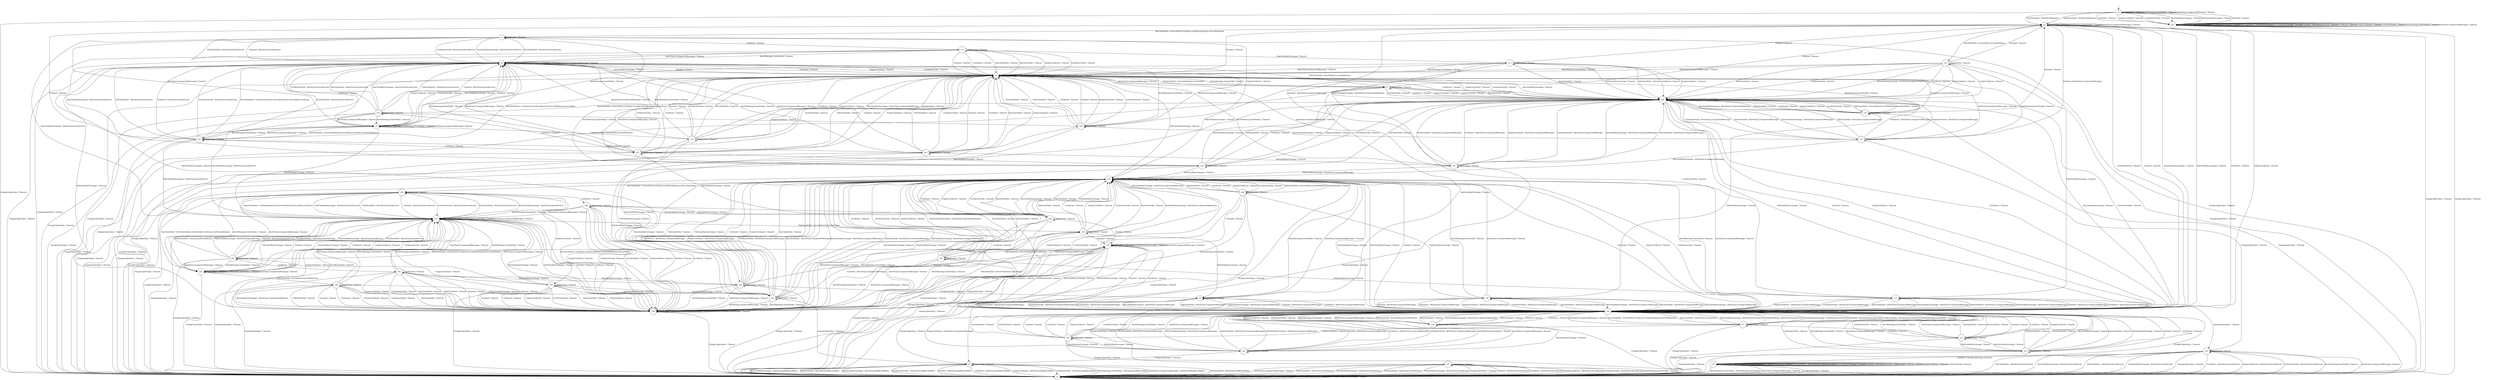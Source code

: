 digraph g {
__start0 [label="" shape="none"];

	s0 [shape="circle" label="s0"];
	s1 [shape="circle" label="s1"];
	s2 [shape="circle" label="s2"];
	s3 [shape="circle" label="s3"];
	s4 [shape="circle" label="s4"];
	s5 [shape="circle" label="s5"];
	s6 [shape="circle" label="s6"];
	s7 [shape="circle" label="s7"];
	s8 [shape="circle" label="s8"];
	s9 [shape="circle" label="s9"];
	s10 [shape="circle" label="s10"];
	s11 [shape="circle" label="s11"];
	s12 [shape="circle" label="s12"];
	s13 [shape="circle" label="s13"];
	s14 [shape="circle" label="s14"];
	s15 [shape="circle" label="s15"];
	s16 [shape="circle" label="s16"];
	s17 [shape="circle" label="s17"];
	s18 [shape="circle" label="s18"];
	s19 [shape="circle" label="s19"];
	s20 [shape="circle" label="s20"];
	s21 [shape="circle" label="s21"];
	s22 [shape="circle" label="s22"];
	s23 [shape="circle" label="s23"];
	s24 [shape="circle" label="s24"];
	s25 [shape="circle" label="s25"];
	s26 [shape="circle" label="s26"];
	s27 [shape="circle" label="s27"];
	s28 [shape="circle" label="s28"];
	s29 [shape="circle" label="s29"];
	s30 [shape="circle" label="s30"];
	s31 [shape="circle" label="s31"];
	s32 [shape="circle" label="s32"];
	s33 [shape="circle" label="s33"];
	s34 [shape="circle" label="s34"];
	s35 [shape="circle" label="s35"];
	s36 [shape="circle" label="s36"];
	s37 [shape="circle" label="s37"];
	s38 [shape="circle" label="s38"];
	s39 [shape="circle" label="s39"];
	s40 [shape="circle" label="s40"];
	s41 [shape="circle" label="s41"];
	s42 [shape="circle" label="s42"];
	s43 [shape="circle" label="s43"];
	s44 [shape="circle" label="s44"];
	s45 [shape="circle" label="s45"];
	s46 [shape="circle" label="s46"];
	s47 [shape="circle" label="s47"];
	s48 [shape="circle" label="s48"];
	s49 [shape="circle" label="s49"];
	s50 [shape="circle" label="s50"];
	s51 [shape="circle" label="s51"];
	s52 [shape="circle" label="s52"];
	s53 [shape="circle" label="s53"];
	s0 -> s2 [label="RsaClientHello / HelloVerifyRequest"];
	s0 -> s22 [label="RsaClientKeyExchange / Timeout"];
	s0 -> s2 [label="PskClientHello / HelloVerifyRequest"];
	s0 -> s22 [label="PskClientKeyExchange / Timeout"];
	s0 -> s1 [label="ChangeCipherSpec / Timeout"];
	s0 -> s22 [label="Finished / Timeout"];
	s0 -> s0 [label="Application / Timeout"];
	s0 -> s22 [label="Certificate / Timeout"];
	s0 -> s22 [label="EmptyCertificate / Timeout"];
	s0 -> s22 [label="CertificateVerify / Timeout"];
	s0 -> s0 [label="Alert(Warning,CloseNotify) / Timeout"];
	s0 -> s0 [label="Alert(Fatal,UnexpectedMessage) / Timeout"];
	s1 -> s1 [label="RsaClientHello / Timeout"];
	s1 -> s1 [label="RsaClientKeyExchange / Timeout"];
	s1 -> s1 [label="PskClientHello / Timeout"];
	s1 -> s1 [label="PskClientKeyExchange / Timeout"];
	s1 -> s1 [label="ChangeCipherSpec / Timeout"];
	s1 -> s1 [label="Finished / Timeout"];
	s1 -> s1 [label="Application / Timeout"];
	s1 -> s1 [label="Certificate / Timeout"];
	s1 -> s1 [label="EmptyCertificate / Timeout"];
	s1 -> s1 [label="CertificateVerify / Timeout"];
	s1 -> s1 [label="Alert(Warning,CloseNotify) / Timeout"];
	s1 -> s1 [label="Alert(Fatal,UnexpectedMessage) / Timeout"];
	s2 -> s3 [label="RsaClientHello / ServerHello,Certificate,CertificateRequest,ServerHelloDone"];
	s2 -> s16 [label="RsaClientKeyExchange / Timeout"];
	s2 -> s10 [label="PskClientHello / ServerHello,ServerHelloDone"];
	s2 -> s16 [label="PskClientKeyExchange / Timeout"];
	s2 -> s1 [label="ChangeCipherSpec / Timeout"];
	s2 -> s16 [label="Finished / Timeout"];
	s2 -> s2 [label="Application / Timeout"];
	s2 -> s16 [label="Certificate / Timeout"];
	s2 -> s16 [label="EmptyCertificate / Timeout"];
	s2 -> s16 [label="CertificateVerify / Timeout"];
	s2 -> s2 [label="Alert(Warning,CloseNotify) / Timeout"];
	s2 -> s2 [label="Alert(Fatal,UnexpectedMessage) / Timeout"];
	s3 -> s4 [label="RsaClientHello / Alert(Fatal,DecodeError)"];
	s3 -> s4 [label="RsaClientKeyExchange / Alert(Fatal,DecodeError)"];
	s3 -> s4 [label="PskClientHello / Alert(Fatal,DecodeError)"];
	s3 -> s37 [label="PskClientKeyExchange / Alert(Fatal,DecodeError)"];
	s3 -> s1 [label="ChangeCipherSpec / Timeout"];
	s3 -> s4 [label="Finished / Alert(Fatal,DecodeError)"];
	s3 -> s3 [label="Application / Timeout"];
	s3 -> s12 [label="Certificate / Timeout"];
	s3 -> s26 [label="EmptyCertificate / Timeout"];
	s3 -> s4 [label="CertificateVerify / Alert(Fatal,DecodeError)"];
	s3 -> s5 [label="Alert(Warning,CloseNotify) / Timeout"];
	s3 -> s5 [label="Alert(Fatal,UnexpectedMessage) / Timeout"];
	s4 -> s32 [label="RsaClientHello / CertificateRequest,ServerHelloDone,ServerHello,Certificate"];
	s4 -> s6 [label="RsaClientKeyExchange / Timeout"];
	s4 -> s7 [label="PskClientHello / ServerHello,ServerHelloDone"];
	s4 -> s38 [label="PskClientKeyExchange / Timeout"];
	s4 -> s1 [label="ChangeCipherSpec / Timeout"];
	s4 -> s6 [label="Finished / Timeout"];
	s4 -> s4 [label="Application / Timeout"];
	s4 -> s6 [label="Certificate / Timeout"];
	s4 -> s6 [label="EmptyCertificate / Timeout"];
	s4 -> s6 [label="CertificateVerify / Timeout"];
	s4 -> s4 [label="Alert(Warning,CloseNotify) / Timeout"];
	s4 -> s4 [label="Alert(Fatal,UnexpectedMessage) / Timeout"];
	s5 -> s32 [label="RsaClientHello / ServerHelloDone,ServerHello,Certificate,CertificateRequest"];
	s5 -> s4 [label="RsaClientKeyExchange / Timeout"];
	s5 -> s19 [label="PskClientHello / ServerHello,ServerHelloDone"];
	s5 -> s37 [label="PskClientKeyExchange / Timeout"];
	s5 -> s1 [label="ChangeCipherSpec / Timeout"];
	s5 -> s4 [label="Finished / Timeout"];
	s5 -> s5 [label="Application / Timeout"];
	s5 -> s4 [label="Certificate / Timeout"];
	s5 -> s4 [label="EmptyCertificate / Timeout"];
	s5 -> s4 [label="CertificateVerify / Timeout"];
	s5 -> s5 [label="Alert(Warning,CloseNotify) / Timeout"];
	s5 -> s5 [label="Alert(Fatal,UnexpectedMessage) / Timeout"];
	s6 -> s32 [label="RsaClientHello / Certificate,CertificateRequest,ServerHelloDone,ServerHello"];
	s6 -> s28 [label="RsaClientKeyExchange / Timeout"];
	s6 -> s7 [label="PskClientHello / ServerHelloDone,ServerHello"];
	s6 -> s35 [label="PskClientKeyExchange / Timeout"];
	s6 -> s1 [label="ChangeCipherSpec / Timeout"];
	s6 -> s2 [label="Finished / Timeout"];
	s6 -> s6 [label="Application / Timeout"];
	s6 -> s28 [label="Certificate / Timeout"];
	s6 -> s28 [label="EmptyCertificate / Timeout"];
	s6 -> s28 [label="CertificateVerify / Timeout"];
	s6 -> s6 [label="Alert(Warning,CloseNotify) / Timeout"];
	s6 -> s6 [label="Alert(Fatal,UnexpectedMessage) / Timeout"];
	s7 -> s28 [label="RsaClientHello / Timeout"];
	s7 -> s28 [label="RsaClientKeyExchange / Alert(Fatal,UnknownPskIdentity)"];
	s7 -> s28 [label="PskClientHello / Timeout"];
	s7 -> s8 [label="PskClientKeyExchange / Timeout"];
	s7 -> s1 [label="ChangeCipherSpec / Timeout"];
	s7 -> s2 [label="Finished / Timeout"];
	s7 -> s7 [label="Application / Timeout"];
	s7 -> s28 [label="Certificate / Timeout"];
	s7 -> s28 [label="EmptyCertificate / Timeout"];
	s7 -> s28 [label="CertificateVerify / Timeout"];
	s7 -> s6 [label="Alert(Warning,CloseNotify) / Timeout"];
	s7 -> s6 [label="Alert(Fatal,UnexpectedMessage) / Timeout"];
	s8 -> s16 [label="RsaClientHello / Alert(Fatal,UnexpectedMessage)"];
	s8 -> s16 [label="RsaClientKeyExchange / Alert(Fatal,UnexpectedMessage)"];
	s8 -> s16 [label="PskClientHello / Alert(Fatal,UnexpectedMessage)"];
	s8 -> s16 [label="PskClientKeyExchange / Alert(Fatal,UnexpectedMessage)"];
	s8 -> s9 [label="ChangeCipherSpec / Timeout"];
	s8 -> s16 [label="Finished / Alert(Fatal,UnexpectedMessage)"];
	s8 -> s8 [label="Application / Timeout"];
	s8 -> s16 [label="Certificate / Alert(Fatal,UnexpectedMessage)"];
	s8 -> s16 [label="EmptyCertificate / Alert(Fatal,UnexpectedMessage)"];
	s8 -> s16 [label="CertificateVerify / Alert(Fatal,UnexpectedMessage)"];
	s8 -> s35 [label="Alert(Warning,CloseNotify) / Timeout"];
	s8 -> s35 [label="Alert(Fatal,UnexpectedMessage) / Timeout"];
	s9 -> s1 [label="RsaClientHello / Alert(Fatal,BadRecordMac)"];
	s9 -> s1 [label="RsaClientKeyExchange / Alert(Fatal,BadRecordMac)"];
	s9 -> s1 [label="PskClientHello / Alert(Fatal,BadRecordMac)"];
	s9 -> s1 [label="PskClientKeyExchange / Alert(Fatal,BadRecordMac)"];
	s9 -> s1 [label="ChangeCipherSpec / Alert(Fatal,BadRecordMac)"];
	s9 -> s1 [label="Finished / Alert(Fatal,BadRecordMac)"];
	s9 -> s9 [label="Application / Timeout"];
	s9 -> s1 [label="Certificate / Alert(Fatal,BadRecordMac)"];
	s9 -> s1 [label="EmptyCertificate / Alert(Fatal,BadRecordMac)"];
	s9 -> s1 [label="CertificateVerify / Alert(Fatal,BadRecordMac)"];
	s9 -> s1 [label="Alert(Warning,CloseNotify) / Alert(Fatal,BadRecordMac)"];
	s9 -> s1 [label="Alert(Fatal,UnexpectedMessage) / Alert(Fatal,BadRecordMac)"];
	s10 -> s28 [label="RsaClientHello / Timeout"];
	s10 -> s28 [label="RsaClientKeyExchange / Alert(Fatal,UnknownPskIdentity)"];
	s10 -> s28 [label="PskClientHello / Timeout"];
	s10 -> s11 [label="PskClientKeyExchange / Timeout"];
	s10 -> s1 [label="ChangeCipherSpec / Timeout"];
	s10 -> s2 [label="Finished / Timeout"];
	s10 -> s10 [label="Application / Timeout"];
	s10 -> s28 [label="Certificate / Timeout"];
	s10 -> s28 [label="EmptyCertificate / Timeout"];
	s10 -> s28 [label="CertificateVerify / Timeout"];
	s10 -> s6 [label="Alert(Warning,CloseNotify) / Timeout"];
	s10 -> s6 [label="Alert(Fatal,UnexpectedMessage) / Timeout"];
	s11 -> s16 [label="RsaClientHello / Alert(Fatal,UnexpectedMessage)"];
	s11 -> s16 [label="RsaClientKeyExchange / Alert(Fatal,UnexpectedMessage)"];
	s11 -> s16 [label="PskClientHello / Alert(Fatal,UnexpectedMessage)"];
	s11 -> s16 [label="PskClientKeyExchange / Alert(Fatal,UnexpectedMessage)"];
	s11 -> s14 [label="ChangeCipherSpec / Timeout"];
	s11 -> s16 [label="Finished / Alert(Fatal,UnexpectedMessage)"];
	s11 -> s11 [label="Application / Timeout"];
	s11 -> s16 [label="Certificate / Alert(Fatal,UnexpectedMessage)"];
	s11 -> s16 [label="EmptyCertificate / Alert(Fatal,UnexpectedMessage)"];
	s11 -> s16 [label="CertificateVerify / Alert(Fatal,UnexpectedMessage)"];
	s11 -> s35 [label="Alert(Warning,CloseNotify) / Timeout"];
	s11 -> s35 [label="Alert(Fatal,UnexpectedMessage) / Timeout"];
	s12 -> s6 [label="RsaClientHello / Timeout"];
	s12 -> s13 [label="RsaClientKeyExchange / Timeout"];
	s12 -> s6 [label="PskClientHello / Timeout"];
	s12 -> s42 [label="PskClientKeyExchange / Timeout"];
	s12 -> s1 [label="ChangeCipherSpec / Timeout"];
	s12 -> s6 [label="Finished / Timeout"];
	s12 -> s12 [label="Application / Timeout"];
	s12 -> s6 [label="Certificate / Timeout"];
	s12 -> s6 [label="EmptyCertificate / Timeout"];
	s12 -> s6 [label="CertificateVerify / Timeout"];
	s12 -> s4 [label="Alert(Warning,CloseNotify) / Timeout"];
	s12 -> s4 [label="Alert(Fatal,UnexpectedMessage) / Timeout"];
	s13 -> s28 [label="RsaClientHello / Timeout"];
	s13 -> s28 [label="RsaClientKeyExchange / Timeout"];
	s13 -> s28 [label="PskClientHello / Timeout"];
	s13 -> s35 [label="PskClientKeyExchange / Timeout"];
	s13 -> s1 [label="ChangeCipherSpec / Timeout"];
	s13 -> s2 [label="Finished / Timeout"];
	s13 -> s13 [label="Application / Timeout"];
	s13 -> s28 [label="Certificate / Timeout"];
	s13 -> s28 [label="EmptyCertificate / Timeout"];
	s13 -> s11 [label="CertificateVerify / Timeout"];
	s13 -> s6 [label="Alert(Warning,CloseNotify) / Timeout"];
	s13 -> s6 [label="Alert(Fatal,UnexpectedMessage) / Timeout"];
	s14 -> s1 [label="RsaClientHello / Alert(Fatal,DecodeError)"];
	s14 -> s1 [label="RsaClientKeyExchange / Alert(Fatal,DecodeError)"];
	s14 -> s1 [label="PskClientHello / Alert(Fatal,DecodeError)"];
	s14 -> s1 [label="PskClientKeyExchange / Alert(Fatal,DecodeError)"];
	s14 -> s1 [label="ChangeCipherSpec / Timeout"];
	s14 -> s15 [label="Finished / ChangeCipherSpec,Finished"];
	s14 -> s14 [label="Application / Timeout"];
	s14 -> s1 [label="Certificate / Alert(Fatal,DecodeError)"];
	s14 -> s1 [label="EmptyCertificate / Alert(Fatal,DecodeError)"];
	s14 -> s1 [label="CertificateVerify / Alert(Fatal,DecodeError)"];
	s14 -> s1 [label="Alert(Warning,CloseNotify) / Timeout"];
	s14 -> s1 [label="Alert(Fatal,UnexpectedMessage) / Timeout"];
	s15 -> s15 [label="RsaClientHello / Alert(Warning,NoRenegotiation)"];
	s15 -> s15 [label="RsaClientKeyExchange / Timeout"];
	s15 -> s15 [label="PskClientHello / Alert(Warning,NoRenegotiation)"];
	s15 -> s15 [label="PskClientKeyExchange / Timeout"];
	s15 -> s1 [label="ChangeCipherSpec / Timeout"];
	s15 -> s15 [label="Finished / Timeout"];
	s15 -> s15 [label="Application / Application"];
	s15 -> s15 [label="Certificate / Timeout"];
	s15 -> s15 [label="EmptyCertificate / Timeout"];
	s15 -> s15 [label="CertificateVerify / Timeout"];
	s15 -> s1 [label="Alert(Warning,CloseNotify) / Alert(Warning,CloseNotify)"];
	s15 -> s1 [label="Alert(Fatal,UnexpectedMessage) / Timeout"];
	s16 -> s17 [label="RsaClientHello / ServerHello,Certificate,CertificateRequest,ServerHelloDone"];
	s16 -> s16 [label="RsaClientKeyExchange / Timeout"];
	s16 -> s18 [label="PskClientHello / ServerHello,ServerHelloDone"];
	s16 -> s16 [label="PskClientKeyExchange / Timeout"];
	s16 -> s1 [label="ChangeCipherSpec / Timeout"];
	s16 -> s16 [label="Finished / Timeout"];
	s16 -> s16 [label="Application / Timeout"];
	s16 -> s16 [label="Certificate / Timeout"];
	s16 -> s16 [label="EmptyCertificate / Timeout"];
	s16 -> s16 [label="CertificateVerify / Timeout"];
	s16 -> s16 [label="Alert(Warning,CloseNotify) / Timeout"];
	s16 -> s16 [label="Alert(Fatal,UnexpectedMessage) / Timeout"];
	s17 -> s16 [label="RsaClientHello / Alert(Fatal,DecodeError)"];
	s17 -> s16 [label="RsaClientKeyExchange / Alert(Fatal,DecodeError)"];
	s17 -> s16 [label="PskClientHello / Alert(Fatal,DecodeError)"];
	s17 -> s16 [label="PskClientKeyExchange / Alert(Fatal,DecodeError)"];
	s17 -> s1 [label="ChangeCipherSpec / Timeout"];
	s17 -> s16 [label="Finished / Alert(Fatal,DecodeError)"];
	s17 -> s17 [label="Application / Timeout"];
	s17 -> s21 [label="Certificate / Timeout"];
	s17 -> s20 [label="EmptyCertificate / Timeout"];
	s17 -> s16 [label="CertificateVerify / Alert(Fatal,DecodeError)"];
	s17 -> s16 [label="Alert(Warning,CloseNotify) / Timeout"];
	s17 -> s16 [label="Alert(Fatal,UnexpectedMessage) / Timeout"];
	s18 -> s16 [label="RsaClientHello / Timeout"];
	s18 -> s16 [label="RsaClientKeyExchange / Alert(Fatal,UnknownPskIdentity)"];
	s18 -> s16 [label="PskClientHello / Timeout"];
	s18 -> s24 [label="PskClientKeyExchange / Timeout"];
	s18 -> s1 [label="ChangeCipherSpec / Timeout"];
	s18 -> s16 [label="Finished / Timeout"];
	s18 -> s18 [label="Application / Timeout"];
	s18 -> s16 [label="Certificate / Timeout"];
	s18 -> s16 [label="EmptyCertificate / Timeout"];
	s18 -> s16 [label="CertificateVerify / Timeout"];
	s18 -> s16 [label="Alert(Warning,CloseNotify) / Timeout"];
	s18 -> s16 [label="Alert(Fatal,UnexpectedMessage) / Timeout"];
	s19 -> s6 [label="RsaClientHello / Timeout"];
	s19 -> s6 [label="RsaClientKeyExchange / Alert(Fatal,UnknownPskIdentity)"];
	s19 -> s6 [label="PskClientHello / Timeout"];
	s19 -> s25 [label="PskClientKeyExchange / Timeout"];
	s19 -> s1 [label="ChangeCipherSpec / Timeout"];
	s19 -> s6 [label="Finished / Timeout"];
	s19 -> s19 [label="Application / Timeout"];
	s19 -> s6 [label="Certificate / Timeout"];
	s19 -> s6 [label="EmptyCertificate / Timeout"];
	s19 -> s6 [label="CertificateVerify / Timeout"];
	s19 -> s4 [label="Alert(Warning,CloseNotify) / Timeout"];
	s19 -> s4 [label="Alert(Fatal,UnexpectedMessage) / Timeout"];
	s20 -> s16 [label="RsaClientHello / Timeout"];
	s20 -> s24 [label="RsaClientKeyExchange / Timeout"];
	s20 -> s16 [label="PskClientHello / Timeout"];
	s20 -> s24 [label="PskClientKeyExchange / Timeout"];
	s20 -> s1 [label="ChangeCipherSpec / Timeout"];
	s20 -> s16 [label="Finished / Timeout"];
	s20 -> s20 [label="Application / Timeout"];
	s20 -> s16 [label="Certificate / Timeout"];
	s20 -> s16 [label="EmptyCertificate / Timeout"];
	s20 -> s16 [label="CertificateVerify / Timeout"];
	s20 -> s16 [label="Alert(Warning,CloseNotify) / Timeout"];
	s20 -> s16 [label="Alert(Fatal,UnexpectedMessage) / Timeout"];
	s21 -> s16 [label="RsaClientHello / Timeout"];
	s21 -> s23 [label="RsaClientKeyExchange / Timeout"];
	s21 -> s16 [label="PskClientHello / Timeout"];
	s21 -> s23 [label="PskClientKeyExchange / Timeout"];
	s21 -> s1 [label="ChangeCipherSpec / Timeout"];
	s21 -> s16 [label="Finished / Timeout"];
	s21 -> s21 [label="Application / Timeout"];
	s21 -> s16 [label="Certificate / Timeout"];
	s21 -> s16 [label="EmptyCertificate / Timeout"];
	s21 -> s16 [label="CertificateVerify / Timeout"];
	s21 -> s16 [label="Alert(Warning,CloseNotify) / Timeout"];
	s21 -> s16 [label="Alert(Fatal,UnexpectedMessage) / Timeout"];
	s22 -> s22 [label="RsaClientHello / HelloVerifyRequest"];
	s22 -> s22 [label="RsaClientKeyExchange / Timeout"];
	s22 -> s22 [label="PskClientHello / HelloVerifyRequest"];
	s22 -> s22 [label="PskClientKeyExchange / Timeout"];
	s22 -> s1 [label="ChangeCipherSpec / Timeout"];
	s22 -> s22 [label="Finished / Timeout"];
	s22 -> s22 [label="Application / Timeout"];
	s22 -> s22 [label="Certificate / Timeout"];
	s22 -> s22 [label="EmptyCertificate / Timeout"];
	s22 -> s22 [label="CertificateVerify / Timeout"];
	s22 -> s22 [label="Alert(Warning,CloseNotify) / Timeout"];
	s22 -> s22 [label="Alert(Fatal,UnexpectedMessage) / Timeout"];
	s23 -> s16 [label="RsaClientHello / Timeout"];
	s23 -> s16 [label="RsaClientKeyExchange / Timeout"];
	s23 -> s16 [label="PskClientHello / Timeout"];
	s23 -> s16 [label="PskClientKeyExchange / Timeout"];
	s23 -> s1 [label="ChangeCipherSpec / Timeout"];
	s23 -> s16 [label="Finished / Timeout"];
	s23 -> s23 [label="Application / Timeout"];
	s23 -> s16 [label="Certificate / Timeout"];
	s23 -> s16 [label="EmptyCertificate / Timeout"];
	s23 -> s16 [label="CertificateVerify / Timeout"];
	s23 -> s16 [label="Alert(Warning,CloseNotify) / Timeout"];
	s23 -> s16 [label="Alert(Fatal,UnexpectedMessage) / Timeout"];
	s24 -> s16 [label="RsaClientHello / Alert(Fatal,UnexpectedMessage)"];
	s24 -> s16 [label="RsaClientKeyExchange / Alert(Fatal,UnexpectedMessage)"];
	s24 -> s16 [label="PskClientHello / Alert(Fatal,UnexpectedMessage)"];
	s24 -> s16 [label="PskClientKeyExchange / Alert(Fatal,UnexpectedMessage)"];
	s24 -> s9 [label="ChangeCipherSpec / Timeout"];
	s24 -> s16 [label="Finished / Alert(Fatal,UnexpectedMessage)"];
	s24 -> s24 [label="Application / Timeout"];
	s24 -> s16 [label="Certificate / Alert(Fatal,UnexpectedMessage)"];
	s24 -> s16 [label="EmptyCertificate / Alert(Fatal,UnexpectedMessage)"];
	s24 -> s16 [label="CertificateVerify / Alert(Fatal,UnexpectedMessage)"];
	s24 -> s16 [label="Alert(Warning,CloseNotify) / Timeout"];
	s24 -> s16 [label="Alert(Fatal,UnexpectedMessage) / Timeout"];
	s25 -> s35 [label="RsaClientHello / Alert(Fatal,UnexpectedMessage)"];
	s25 -> s35 [label="RsaClientKeyExchange / Alert(Fatal,UnexpectedMessage)"];
	s25 -> s35 [label="PskClientHello / Alert(Fatal,UnexpectedMessage)"];
	s25 -> s35 [label="PskClientKeyExchange / Alert(Fatal,UnexpectedMessage)"];
	s25 -> s9 [label="ChangeCipherSpec / Timeout"];
	s25 -> s39 [label="Finished / Alert(Fatal,UnexpectedMessage)"];
	s25 -> s25 [label="Application / Timeout"];
	s25 -> s35 [label="Certificate / Alert(Fatal,UnexpectedMessage)"];
	s25 -> s35 [label="EmptyCertificate / Alert(Fatal,UnexpectedMessage)"];
	s25 -> s35 [label="CertificateVerify / Alert(Fatal,UnexpectedMessage)"];
	s25 -> s38 [label="Alert(Warning,CloseNotify) / Timeout"];
	s25 -> s38 [label="Alert(Fatal,UnexpectedMessage) / Timeout"];
	s26 -> s6 [label="RsaClientHello / Timeout"];
	s26 -> s27 [label="RsaClientKeyExchange / Timeout"];
	s26 -> s6 [label="PskClientHello / Timeout"];
	s26 -> s25 [label="PskClientKeyExchange / Timeout"];
	s26 -> s1 [label="ChangeCipherSpec / Timeout"];
	s26 -> s6 [label="Finished / Timeout"];
	s26 -> s26 [label="Application / Timeout"];
	s26 -> s6 [label="Certificate / Timeout"];
	s26 -> s6 [label="EmptyCertificate / Timeout"];
	s26 -> s6 [label="CertificateVerify / Timeout"];
	s26 -> s4 [label="Alert(Warning,CloseNotify) / Timeout"];
	s26 -> s4 [label="Alert(Fatal,UnexpectedMessage) / Timeout"];
	s27 -> s28 [label="RsaClientHello / Alert(Fatal,UnexpectedMessage)"];
	s27 -> s28 [label="RsaClientKeyExchange / Alert(Fatal,UnexpectedMessage)"];
	s27 -> s28 [label="PskClientHello / Alert(Fatal,UnexpectedMessage)"];
	s27 -> s35 [label="PskClientKeyExchange / Alert(Fatal,UnexpectedMessage)"];
	s27 -> s14 [label="ChangeCipherSpec / Timeout"];
	s27 -> s2 [label="Finished / Alert(Fatal,UnexpectedMessage)"];
	s27 -> s27 [label="Application / Timeout"];
	s27 -> s28 [label="Certificate / Alert(Fatal,UnexpectedMessage)"];
	s27 -> s28 [label="EmptyCertificate / Alert(Fatal,UnexpectedMessage)"];
	s27 -> s28 [label="CertificateVerify / Alert(Fatal,UnexpectedMessage)"];
	s27 -> s6 [label="Alert(Warning,CloseNotify) / Timeout"];
	s27 -> s6 [label="Alert(Fatal,UnexpectedMessage) / Timeout"];
	s28 -> s51 [label="RsaClientHello / ServerHello,Certificate,CertificateRequest,ServerHelloDone"];
	s28 -> s16 [label="RsaClientKeyExchange / Timeout"];
	s28 -> s29 [label="PskClientHello / ServerHello,ServerHelloDone"];
	s28 -> s16 [label="PskClientKeyExchange / Timeout"];
	s28 -> s1 [label="ChangeCipherSpec / Timeout"];
	s28 -> s16 [label="Finished / Timeout"];
	s28 -> s28 [label="Application / Timeout"];
	s28 -> s16 [label="Certificate / Timeout"];
	s28 -> s16 [label="EmptyCertificate / Timeout"];
	s28 -> s16 [label="CertificateVerify / Timeout"];
	s28 -> s28 [label="Alert(Warning,CloseNotify) / Timeout"];
	s28 -> s28 [label="Alert(Fatal,UnexpectedMessage) / Timeout"];
	s29 -> s28 [label="RsaClientHello / Timeout"];
	s29 -> s28 [label="RsaClientKeyExchange / Alert(Fatal,UnknownPskIdentity)"];
	s29 -> s28 [label="PskClientHello / Timeout"];
	s29 -> s30 [label="PskClientKeyExchange / Timeout"];
	s29 -> s1 [label="ChangeCipherSpec / Timeout"];
	s29 -> s2 [label="Finished / Timeout"];
	s29 -> s29 [label="Application / Timeout"];
	s29 -> s28 [label="Certificate / Timeout"];
	s29 -> s28 [label="EmptyCertificate / Timeout"];
	s29 -> s28 [label="CertificateVerify / Timeout"];
	s29 -> s6 [label="Alert(Warning,CloseNotify) / Timeout"];
	s29 -> s6 [label="Alert(Fatal,UnexpectedMessage) / Timeout"];
	s30 -> s16 [label="RsaClientHello / Alert(Fatal,UnexpectedMessage)"];
	s30 -> s16 [label="RsaClientKeyExchange / Alert(Fatal,UnexpectedMessage)"];
	s30 -> s16 [label="PskClientHello / Alert(Fatal,UnexpectedMessage)"];
	s30 -> s16 [label="PskClientKeyExchange / Alert(Fatal,UnexpectedMessage)"];
	s30 -> s31 [label="ChangeCipherSpec / Timeout"];
	s30 -> s16 [label="Finished / Alert(Fatal,UnexpectedMessage)"];
	s30 -> s30 [label="Application / Timeout"];
	s30 -> s16 [label="Certificate / Alert(Fatal,UnexpectedMessage)"];
	s30 -> s16 [label="EmptyCertificate / Alert(Fatal,UnexpectedMessage)"];
	s30 -> s16 [label="CertificateVerify / Alert(Fatal,UnexpectedMessage)"];
	s30 -> s35 [label="Alert(Warning,CloseNotify) / Timeout"];
	s30 -> s35 [label="Alert(Fatal,UnexpectedMessage) / Timeout"];
	s31 -> s1 [label="RsaClientHello / Alert(Fatal,DecodeError)"];
	s31 -> s1 [label="RsaClientKeyExchange / Alert(Fatal,DecodeError)"];
	s31 -> s1 [label="PskClientHello / Alert(Fatal,DecodeError)"];
	s31 -> s1 [label="PskClientKeyExchange / Alert(Fatal,DecodeError)"];
	s31 -> s1 [label="ChangeCipherSpec / Timeout"];
	s31 -> s1 [label="Finished / Alert(Fatal,DecodeError)"];
	s31 -> s31 [label="Application / Timeout"];
	s31 -> s1 [label="Certificate / Alert(Fatal,DecodeError)"];
	s31 -> s1 [label="EmptyCertificate / Alert(Fatal,DecodeError)"];
	s31 -> s1 [label="CertificateVerify / Alert(Fatal,DecodeError)"];
	s31 -> s1 [label="Alert(Warning,CloseNotify) / Timeout"];
	s31 -> s1 [label="Alert(Fatal,UnexpectedMessage) / Timeout"];
	s32 -> s4 [label="RsaClientHello / Alert(Fatal,DecodeError)"];
	s32 -> s4 [label="RsaClientKeyExchange / Alert(Fatal,DecodeError)"];
	s32 -> s4 [label="PskClientHello / Alert(Fatal,DecodeError)"];
	s32 -> s37 [label="PskClientKeyExchange / Alert(Fatal,DecodeError)"];
	s32 -> s1 [label="ChangeCipherSpec / Timeout"];
	s32 -> s4 [label="Finished / Alert(Fatal,DecodeError)"];
	s32 -> s32 [label="Application / Timeout"];
	s32 -> s33 [label="Certificate / Timeout"];
	s32 -> s47 [label="EmptyCertificate / Timeout"];
	s32 -> s4 [label="CertificateVerify / Alert(Fatal,DecodeError)"];
	s32 -> s5 [label="Alert(Warning,CloseNotify) / Timeout"];
	s32 -> s5 [label="Alert(Fatal,UnexpectedMessage) / Timeout"];
	s33 -> s6 [label="RsaClientHello / Timeout"];
	s33 -> s34 [label="RsaClientKeyExchange / Timeout"];
	s33 -> s6 [label="PskClientHello / Timeout"];
	s33 -> s50 [label="PskClientKeyExchange / Timeout"];
	s33 -> s1 [label="ChangeCipherSpec / Timeout"];
	s33 -> s6 [label="Finished / Timeout"];
	s33 -> s33 [label="Application / Timeout"];
	s33 -> s6 [label="Certificate / Timeout"];
	s33 -> s6 [label="EmptyCertificate / Timeout"];
	s33 -> s6 [label="CertificateVerify / Timeout"];
	s33 -> s4 [label="Alert(Warning,CloseNotify) / Timeout"];
	s33 -> s4 [label="Alert(Fatal,UnexpectedMessage) / Timeout"];
	s34 -> s28 [label="RsaClientHello / Timeout"];
	s34 -> s28 [label="RsaClientKeyExchange / Timeout"];
	s34 -> s28 [label="PskClientHello / Timeout"];
	s34 -> s35 [label="PskClientKeyExchange / Timeout"];
	s34 -> s1 [label="ChangeCipherSpec / Timeout"];
	s34 -> s2 [label="Finished / Timeout"];
	s34 -> s34 [label="Application / Timeout"];
	s34 -> s28 [label="Certificate / Timeout"];
	s34 -> s28 [label="EmptyCertificate / Timeout"];
	s34 -> s28 [label="CertificateVerify / Timeout"];
	s34 -> s6 [label="Alert(Warning,CloseNotify) / Timeout"];
	s34 -> s6 [label="Alert(Fatal,UnexpectedMessage) / Timeout"];
	s35 -> s36 [label="RsaClientHello / ServerHello,Certificate,CertificateRequest,ServerHelloDone"];
	s35 -> s16 [label="RsaClientKeyExchange / Timeout"];
	s35 -> s48 [label="PskClientHello / ServerHello,ServerHelloDone"];
	s35 -> s16 [label="PskClientKeyExchange / Timeout"];
	s35 -> s1 [label="ChangeCipherSpec / Timeout"];
	s35 -> s16 [label="Finished / Timeout"];
	s35 -> s35 [label="Application / Timeout"];
	s35 -> s16 [label="Certificate / Timeout"];
	s35 -> s16 [label="EmptyCertificate / Timeout"];
	s35 -> s16 [label="CertificateVerify / Timeout"];
	s35 -> s35 [label="Alert(Warning,CloseNotify) / Timeout"];
	s35 -> s35 [label="Alert(Fatal,UnexpectedMessage) / Timeout"];
	s36 -> s37 [label="RsaClientHello / Alert(Fatal,DecodeError)"];
	s36 -> s37 [label="RsaClientKeyExchange / Alert(Fatal,DecodeError)"];
	s36 -> s37 [label="PskClientHello / Alert(Fatal,DecodeError)"];
	s36 -> s37 [label="PskClientKeyExchange / Alert(Fatal,DecodeError)"];
	s36 -> s1 [label="ChangeCipherSpec / Timeout"];
	s36 -> s37 [label="Finished / Alert(Fatal,DecodeError)"];
	s36 -> s36 [label="Application / Timeout"];
	s36 -> s44 [label="Certificate / Timeout"];
	s36 -> s45 [label="EmptyCertificate / Timeout"];
	s36 -> s37 [label="CertificateVerify / Alert(Fatal,DecodeError)"];
	s36 -> s43 [label="Alert(Warning,CloseNotify) / Timeout"];
	s36 -> s43 [label="Alert(Fatal,UnexpectedMessage) / Timeout"];
	s37 -> s36 [label="RsaClientHello / CertificateRequest,ServerHelloDone,ServerHello,Certificate"];
	s37 -> s38 [label="RsaClientKeyExchange / Timeout"];
	s37 -> s49 [label="PskClientHello / ServerHello,ServerHelloDone"];
	s37 -> s38 [label="PskClientKeyExchange / Timeout"];
	s37 -> s1 [label="ChangeCipherSpec / Timeout"];
	s37 -> s38 [label="Finished / Timeout"];
	s37 -> s37 [label="Application / Timeout"];
	s37 -> s38 [label="Certificate / Timeout"];
	s37 -> s38 [label="EmptyCertificate / Timeout"];
	s37 -> s38 [label="CertificateVerify / Timeout"];
	s37 -> s37 [label="Alert(Warning,CloseNotify) / Timeout"];
	s37 -> s37 [label="Alert(Fatal,UnexpectedMessage) / Timeout"];
	s38 -> s36 [label="RsaClientHello / Certificate,CertificateRequest,ServerHelloDone,ServerHello"];
	s38 -> s35 [label="RsaClientKeyExchange / Timeout"];
	s38 -> s49 [label="PskClientHello / ServerHelloDone,ServerHello"];
	s38 -> s35 [label="PskClientKeyExchange / Timeout"];
	s38 -> s1 [label="ChangeCipherSpec / Timeout"];
	s38 -> s39 [label="Finished / Timeout"];
	s38 -> s38 [label="Application / Timeout"];
	s38 -> s35 [label="Certificate / Timeout"];
	s38 -> s35 [label="EmptyCertificate / Timeout"];
	s38 -> s35 [label="CertificateVerify / Timeout"];
	s38 -> s38 [label="Alert(Warning,CloseNotify) / Timeout"];
	s38 -> s38 [label="Alert(Fatal,UnexpectedMessage) / Timeout"];
	s39 -> s40 [label="RsaClientHello / ServerHello,Certificate,CertificateRequest,ServerHelloDone"];
	s39 -> s16 [label="RsaClientKeyExchange / Timeout"];
	s39 -> s52 [label="PskClientHello / ServerHello,ServerHelloDone"];
	s39 -> s16 [label="PskClientKeyExchange / Timeout"];
	s39 -> s1 [label="ChangeCipherSpec / Timeout"];
	s39 -> s16 [label="Finished / Timeout"];
	s39 -> s39 [label="Application / Timeout"];
	s39 -> s16 [label="Certificate / Timeout"];
	s39 -> s16 [label="EmptyCertificate / Timeout"];
	s39 -> s16 [label="CertificateVerify / Timeout"];
	s39 -> s39 [label="Alert(Warning,CloseNotify) / Timeout"];
	s39 -> s39 [label="Alert(Fatal,UnexpectedMessage) / Timeout"];
	s40 -> s37 [label="RsaClientHello / Alert(Fatal,DecodeError)"];
	s40 -> s37 [label="RsaClientKeyExchange / Alert(Fatal,DecodeError)"];
	s40 -> s37 [label="PskClientHello / Alert(Fatal,DecodeError)"];
	s40 -> s37 [label="PskClientKeyExchange / Alert(Fatal,DecodeError)"];
	s40 -> s1 [label="ChangeCipherSpec / Timeout"];
	s40 -> s37 [label="Finished / Alert(Fatal,DecodeError)"];
	s40 -> s40 [label="Application / Timeout"];
	s40 -> s41 [label="Certificate / Timeout"];
	s40 -> s45 [label="EmptyCertificate / Timeout"];
	s40 -> s37 [label="CertificateVerify / Alert(Fatal,DecodeError)"];
	s40 -> s43 [label="Alert(Warning,CloseNotify) / Timeout"];
	s40 -> s43 [label="Alert(Fatal,UnexpectedMessage) / Timeout"];
	s41 -> s38 [label="RsaClientHello / Timeout"];
	s41 -> s42 [label="RsaClientKeyExchange / Timeout"];
	s41 -> s38 [label="PskClientHello / Timeout"];
	s41 -> s42 [label="PskClientKeyExchange / Timeout"];
	s41 -> s1 [label="ChangeCipherSpec / Timeout"];
	s41 -> s38 [label="Finished / Timeout"];
	s41 -> s41 [label="Application / Timeout"];
	s41 -> s38 [label="Certificate / Timeout"];
	s41 -> s38 [label="EmptyCertificate / Timeout"];
	s41 -> s38 [label="CertificateVerify / Timeout"];
	s41 -> s37 [label="Alert(Warning,CloseNotify) / Timeout"];
	s41 -> s37 [label="Alert(Fatal,UnexpectedMessage) / Timeout"];
	s42 -> s35 [label="RsaClientHello / Timeout"];
	s42 -> s35 [label="RsaClientKeyExchange / Timeout"];
	s42 -> s35 [label="PskClientHello / Timeout"];
	s42 -> s35 [label="PskClientKeyExchange / Timeout"];
	s42 -> s1 [label="ChangeCipherSpec / Timeout"];
	s42 -> s39 [label="Finished / Timeout"];
	s42 -> s42 [label="Application / Timeout"];
	s42 -> s35 [label="Certificate / Timeout"];
	s42 -> s35 [label="EmptyCertificate / Timeout"];
	s42 -> s8 [label="CertificateVerify / Timeout"];
	s42 -> s38 [label="Alert(Warning,CloseNotify) / Timeout"];
	s42 -> s38 [label="Alert(Fatal,UnexpectedMessage) / Timeout"];
	s43 -> s36 [label="RsaClientHello / ServerHelloDone,ServerHello,Certificate,CertificateRequest"];
	s43 -> s37 [label="RsaClientKeyExchange / Timeout"];
	s43 -> s46 [label="PskClientHello / ServerHello,ServerHelloDone"];
	s43 -> s37 [label="PskClientKeyExchange / Timeout"];
	s43 -> s1 [label="ChangeCipherSpec / Timeout"];
	s43 -> s37 [label="Finished / Timeout"];
	s43 -> s43 [label="Application / Timeout"];
	s43 -> s37 [label="Certificate / Timeout"];
	s43 -> s37 [label="EmptyCertificate / Timeout"];
	s43 -> s37 [label="CertificateVerify / Timeout"];
	s43 -> s43 [label="Alert(Warning,CloseNotify) / Timeout"];
	s43 -> s43 [label="Alert(Fatal,UnexpectedMessage) / Timeout"];
	s44 -> s38 [label="RsaClientHello / Timeout"];
	s44 -> s50 [label="RsaClientKeyExchange / Timeout"];
	s44 -> s38 [label="PskClientHello / Timeout"];
	s44 -> s50 [label="PskClientKeyExchange / Timeout"];
	s44 -> s1 [label="ChangeCipherSpec / Timeout"];
	s44 -> s38 [label="Finished / Timeout"];
	s44 -> s44 [label="Application / Timeout"];
	s44 -> s38 [label="Certificate / Timeout"];
	s44 -> s38 [label="EmptyCertificate / Timeout"];
	s44 -> s38 [label="CertificateVerify / Timeout"];
	s44 -> s37 [label="Alert(Warning,CloseNotify) / Timeout"];
	s44 -> s37 [label="Alert(Fatal,UnexpectedMessage) / Timeout"];
	s45 -> s38 [label="RsaClientHello / Timeout"];
	s45 -> s25 [label="RsaClientKeyExchange / Timeout"];
	s45 -> s38 [label="PskClientHello / Timeout"];
	s45 -> s25 [label="PskClientKeyExchange / Timeout"];
	s45 -> s1 [label="ChangeCipherSpec / Timeout"];
	s45 -> s38 [label="Finished / Timeout"];
	s45 -> s45 [label="Application / Timeout"];
	s45 -> s38 [label="Certificate / Timeout"];
	s45 -> s38 [label="EmptyCertificate / Timeout"];
	s45 -> s38 [label="CertificateVerify / Timeout"];
	s45 -> s37 [label="Alert(Warning,CloseNotify) / Timeout"];
	s45 -> s37 [label="Alert(Fatal,UnexpectedMessage) / Timeout"];
	s46 -> s38 [label="RsaClientHello / Timeout"];
	s46 -> s38 [label="RsaClientKeyExchange / Alert(Fatal,UnknownPskIdentity)"];
	s46 -> s38 [label="PskClientHello / Timeout"];
	s46 -> s25 [label="PskClientKeyExchange / Timeout"];
	s46 -> s1 [label="ChangeCipherSpec / Timeout"];
	s46 -> s38 [label="Finished / Timeout"];
	s46 -> s46 [label="Application / Timeout"];
	s46 -> s38 [label="Certificate / Timeout"];
	s46 -> s38 [label="EmptyCertificate / Timeout"];
	s46 -> s38 [label="CertificateVerify / Timeout"];
	s46 -> s37 [label="Alert(Warning,CloseNotify) / Timeout"];
	s46 -> s37 [label="Alert(Fatal,UnexpectedMessage) / Timeout"];
	s47 -> s6 [label="RsaClientHello / Timeout"];
	s47 -> s53 [label="RsaClientKeyExchange / Timeout"];
	s47 -> s6 [label="PskClientHello / Timeout"];
	s47 -> s25 [label="PskClientKeyExchange / Timeout"];
	s47 -> s1 [label="ChangeCipherSpec / Timeout"];
	s47 -> s6 [label="Finished / Timeout"];
	s47 -> s47 [label="Application / Timeout"];
	s47 -> s6 [label="Certificate / Timeout"];
	s47 -> s6 [label="EmptyCertificate / Timeout"];
	s47 -> s6 [label="CertificateVerify / Timeout"];
	s47 -> s4 [label="Alert(Warning,CloseNotify) / Timeout"];
	s47 -> s4 [label="Alert(Fatal,UnexpectedMessage) / Timeout"];
	s48 -> s35 [label="RsaClientHello / Timeout"];
	s48 -> s35 [label="RsaClientKeyExchange / Alert(Fatal,UnknownPskIdentity)"];
	s48 -> s35 [label="PskClientHello / Timeout"];
	s48 -> s30 [label="PskClientKeyExchange / Timeout"];
	s48 -> s1 [label="ChangeCipherSpec / Timeout"];
	s48 -> s39 [label="Finished / Timeout"];
	s48 -> s48 [label="Application / Timeout"];
	s48 -> s35 [label="Certificate / Timeout"];
	s48 -> s35 [label="EmptyCertificate / Timeout"];
	s48 -> s35 [label="CertificateVerify / Timeout"];
	s48 -> s38 [label="Alert(Warning,CloseNotify) / Timeout"];
	s48 -> s38 [label="Alert(Fatal,UnexpectedMessage) / Timeout"];
	s49 -> s35 [label="RsaClientHello / Timeout"];
	s49 -> s35 [label="RsaClientKeyExchange / Alert(Fatal,UnknownPskIdentity)"];
	s49 -> s35 [label="PskClientHello / Timeout"];
	s49 -> s8 [label="PskClientKeyExchange / Timeout"];
	s49 -> s1 [label="ChangeCipherSpec / Timeout"];
	s49 -> s39 [label="Finished / Timeout"];
	s49 -> s49 [label="Application / Timeout"];
	s49 -> s35 [label="Certificate / Timeout"];
	s49 -> s35 [label="EmptyCertificate / Timeout"];
	s49 -> s35 [label="CertificateVerify / Timeout"];
	s49 -> s38 [label="Alert(Warning,CloseNotify) / Timeout"];
	s49 -> s38 [label="Alert(Fatal,UnexpectedMessage) / Timeout"];
	s50 -> s35 [label="RsaClientHello / Timeout"];
	s50 -> s35 [label="RsaClientKeyExchange / Timeout"];
	s50 -> s35 [label="PskClientHello / Timeout"];
	s50 -> s35 [label="PskClientKeyExchange / Timeout"];
	s50 -> s1 [label="ChangeCipherSpec / Timeout"];
	s50 -> s39 [label="Finished / Timeout"];
	s50 -> s50 [label="Application / Timeout"];
	s50 -> s35 [label="Certificate / Timeout"];
	s50 -> s35 [label="EmptyCertificate / Timeout"];
	s50 -> s35 [label="CertificateVerify / Timeout"];
	s50 -> s38 [label="Alert(Warning,CloseNotify) / Timeout"];
	s50 -> s38 [label="Alert(Fatal,UnexpectedMessage) / Timeout"];
	s51 -> s4 [label="RsaClientHello / Alert(Fatal,DecodeError)"];
	s51 -> s4 [label="RsaClientKeyExchange / Alert(Fatal,DecodeError)"];
	s51 -> s4 [label="PskClientHello / Alert(Fatal,DecodeError)"];
	s51 -> s37 [label="PskClientKeyExchange / Alert(Fatal,DecodeError)"];
	s51 -> s1 [label="ChangeCipherSpec / Timeout"];
	s51 -> s4 [label="Finished / Alert(Fatal,DecodeError)"];
	s51 -> s51 [label="Application / Timeout"];
	s51 -> s33 [label="Certificate / Timeout"];
	s51 -> s26 [label="EmptyCertificate / Timeout"];
	s51 -> s4 [label="CertificateVerify / Alert(Fatal,DecodeError)"];
	s51 -> s5 [label="Alert(Warning,CloseNotify) / Timeout"];
	s51 -> s5 [label="Alert(Fatal,UnexpectedMessage) / Timeout"];
	s52 -> s35 [label="RsaClientHello / Timeout"];
	s52 -> s35 [label="RsaClientKeyExchange / Alert(Fatal,UnknownPskIdentity)"];
	s52 -> s35 [label="PskClientHello / Timeout"];
	s52 -> s11 [label="PskClientKeyExchange / Timeout"];
	s52 -> s1 [label="ChangeCipherSpec / Timeout"];
	s52 -> s39 [label="Finished / Timeout"];
	s52 -> s52 [label="Application / Timeout"];
	s52 -> s35 [label="Certificate / Timeout"];
	s52 -> s35 [label="EmptyCertificate / Timeout"];
	s52 -> s35 [label="CertificateVerify / Timeout"];
	s52 -> s38 [label="Alert(Warning,CloseNotify) / Timeout"];
	s52 -> s38 [label="Alert(Fatal,UnexpectedMessage) / Timeout"];
	s53 -> s28 [label="RsaClientHello / Alert(Fatal,UnexpectedMessage)"];
	s53 -> s28 [label="RsaClientKeyExchange / Alert(Fatal,UnexpectedMessage)"];
	s53 -> s28 [label="PskClientHello / Alert(Fatal,UnexpectedMessage)"];
	s53 -> s35 [label="PskClientKeyExchange / Alert(Fatal,UnexpectedMessage)"];
	s53 -> s9 [label="ChangeCipherSpec / Timeout"];
	s53 -> s2 [label="Finished / Alert(Fatal,UnexpectedMessage)"];
	s53 -> s53 [label="Application / Timeout"];
	s53 -> s28 [label="Certificate / Alert(Fatal,UnexpectedMessage)"];
	s53 -> s28 [label="EmptyCertificate / Alert(Fatal,UnexpectedMessage)"];
	s53 -> s28 [label="CertificateVerify / Alert(Fatal,UnexpectedMessage)"];
	s53 -> s6 [label="Alert(Warning,CloseNotify) / Timeout"];
	s53 -> s6 [label="Alert(Fatal,UnexpectedMessage) / Timeout"];

__start0 -> s0;
}
